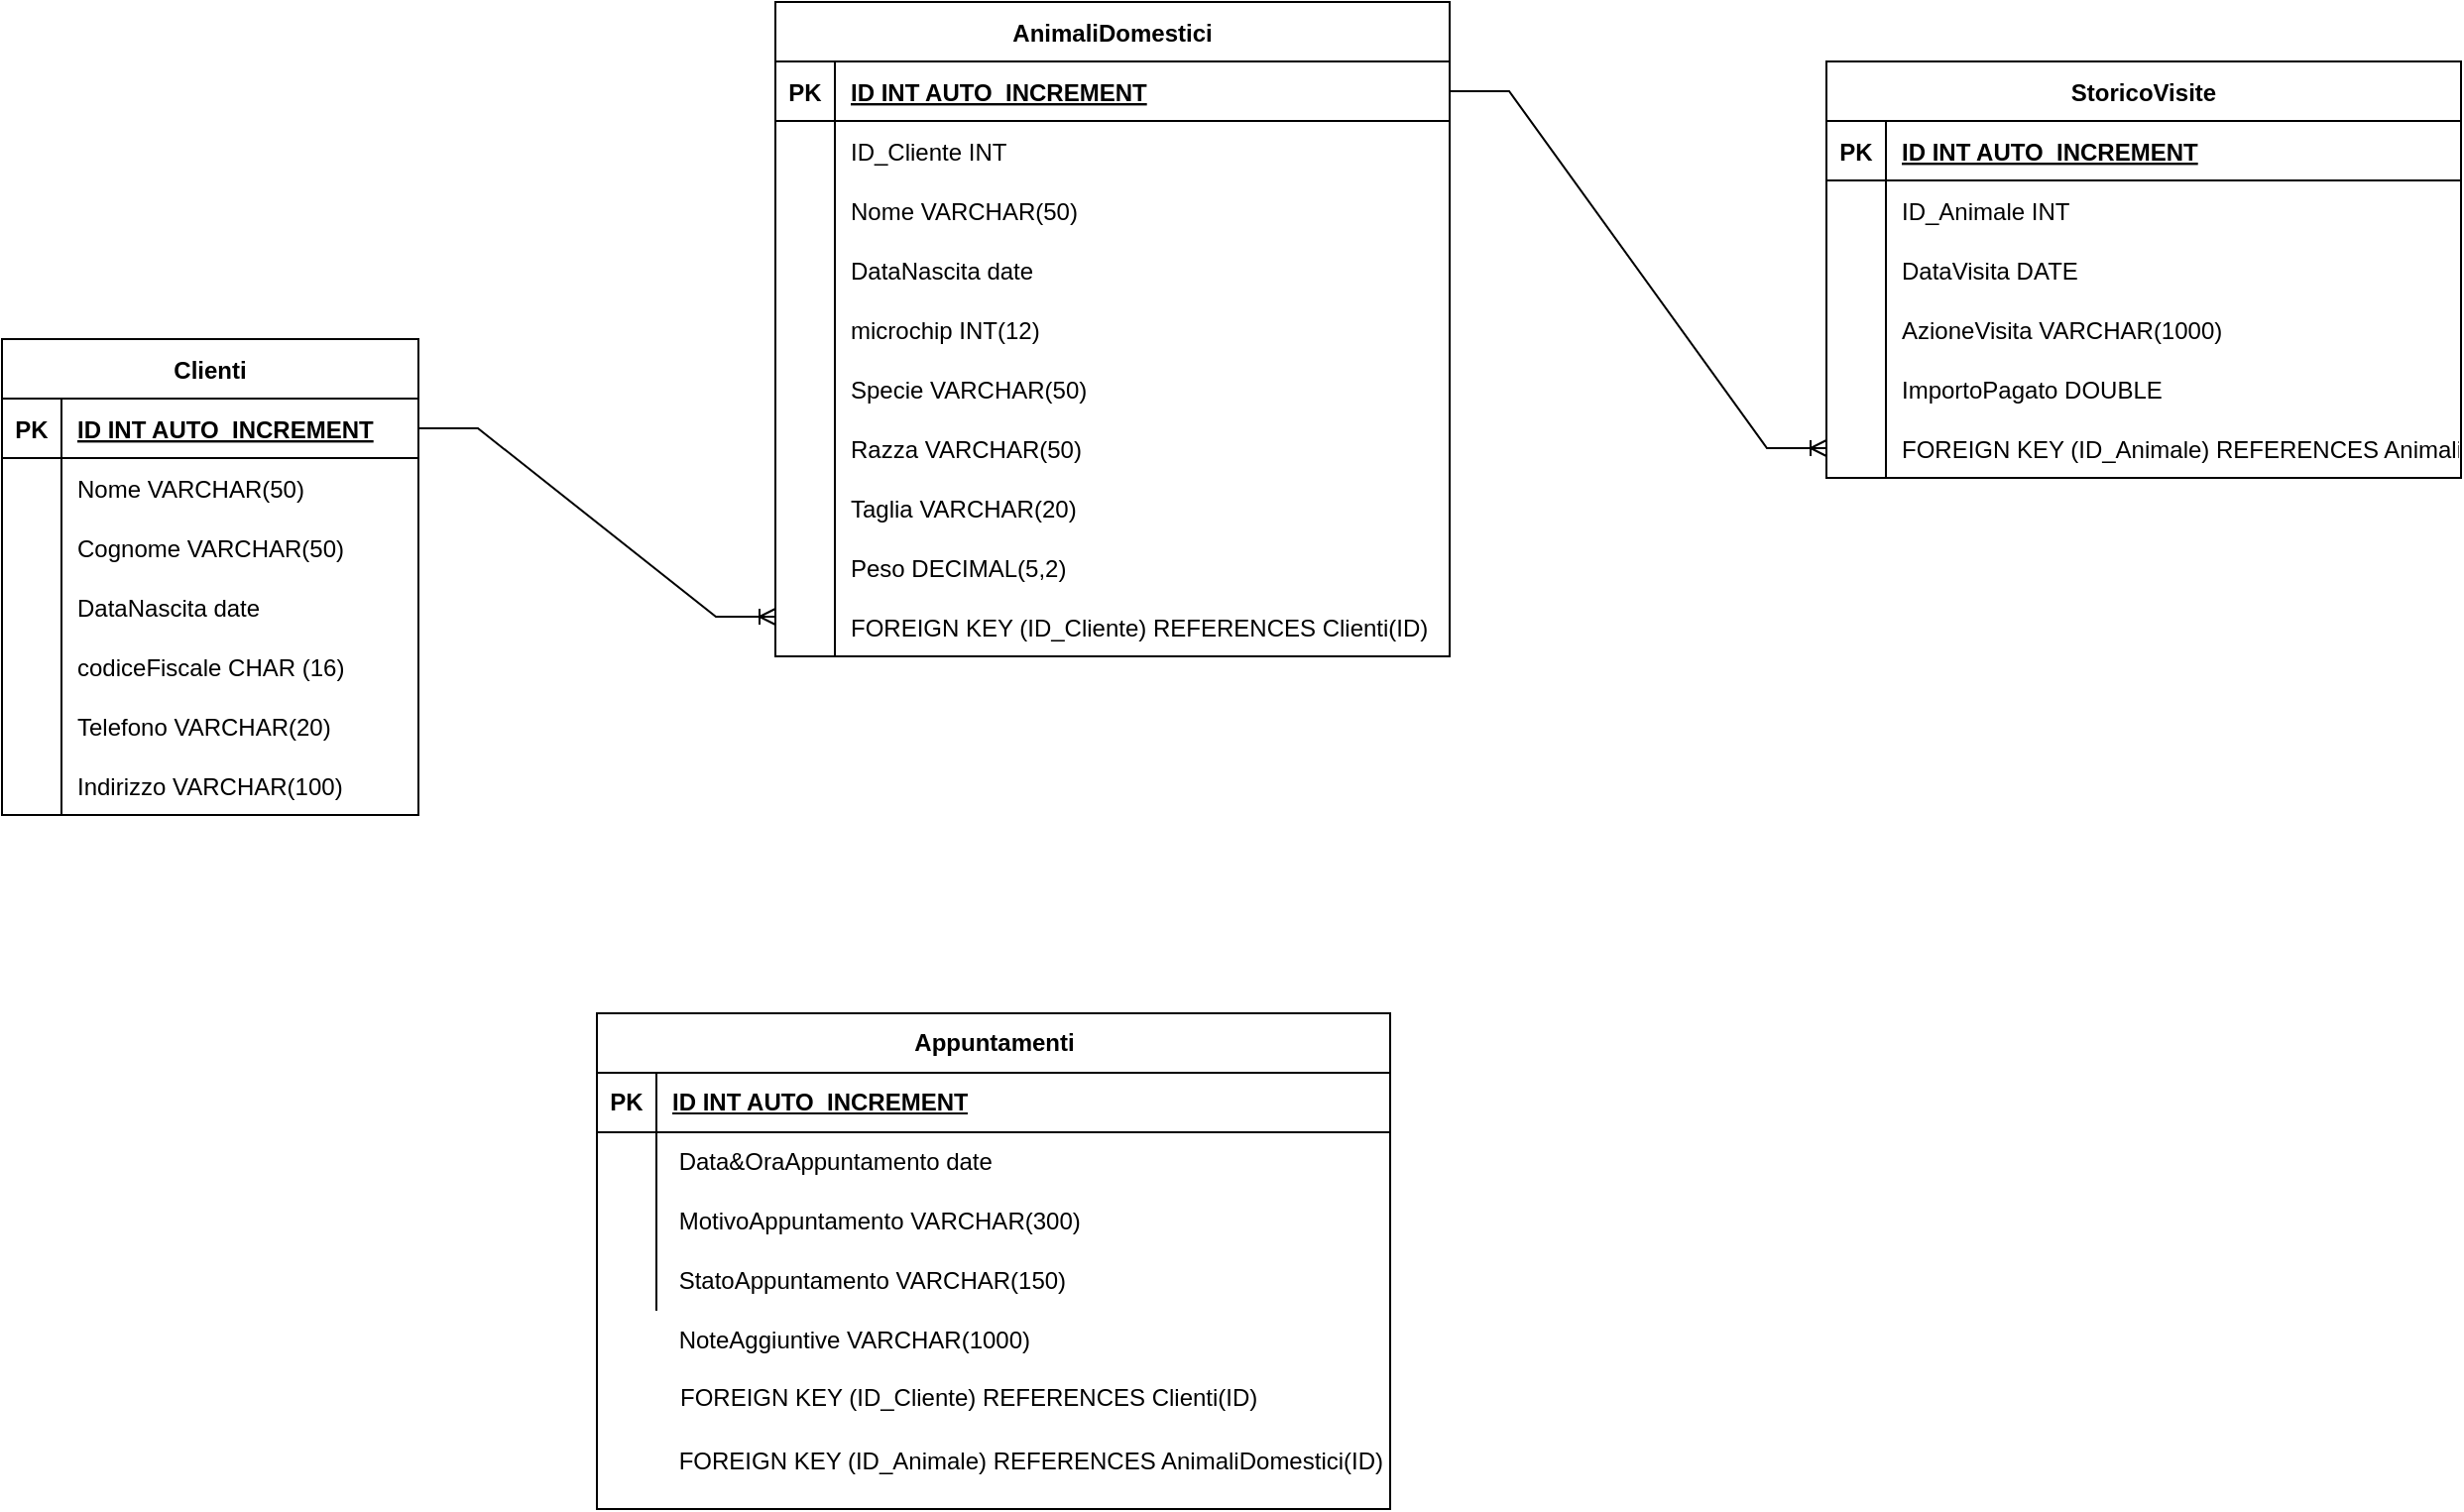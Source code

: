 <mxfile version="23.1.5" type="device">
  <diagram name="Pagina-1" id="qv735SWkvbhtc1pFlCZE">
    <mxGraphModel dx="2420" dy="852" grid="1" gridSize="10" guides="1" tooltips="1" connect="1" arrows="1" fold="1" page="1" pageScale="1" pageWidth="827" pageHeight="1169" math="0" shadow="0">
      <root>
        <mxCell id="0" />
        <mxCell id="1" parent="0" />
        <mxCell id="q3zxYGnxcJWS_TcHT-NT-2" value="Clienti" style="shape=table;startSize=30;container=1;collapsible=1;childLayout=tableLayout;fixedRows=1;rowLines=0;fontStyle=1;align=center;resizeLast=1;" vertex="1" parent="1">
          <mxGeometry x="-300" y="260" width="210" height="240" as="geometry" />
        </mxCell>
        <mxCell id="q3zxYGnxcJWS_TcHT-NT-3" value="" style="shape=tableRow;horizontal=0;startSize=0;swimlaneHead=0;swimlaneBody=0;fillColor=none;collapsible=0;dropTarget=0;points=[[0,0.5],[1,0.5]];portConstraint=eastwest;strokeColor=inherit;top=0;left=0;right=0;bottom=1;" vertex="1" parent="q3zxYGnxcJWS_TcHT-NT-2">
          <mxGeometry y="30" width="210" height="30" as="geometry" />
        </mxCell>
        <mxCell id="q3zxYGnxcJWS_TcHT-NT-4" value="PK" style="shape=partialRectangle;overflow=hidden;connectable=0;fillColor=none;strokeColor=inherit;top=0;left=0;bottom=0;right=0;fontStyle=1;" vertex="1" parent="q3zxYGnxcJWS_TcHT-NT-3">
          <mxGeometry width="30" height="30" as="geometry">
            <mxRectangle width="30" height="30" as="alternateBounds" />
          </mxGeometry>
        </mxCell>
        <mxCell id="q3zxYGnxcJWS_TcHT-NT-5" value="ID INT AUTO_INCREMENT " style="shape=partialRectangle;overflow=hidden;connectable=0;fillColor=none;align=left;strokeColor=inherit;top=0;left=0;bottom=0;right=0;spacingLeft=6;fontStyle=5;" vertex="1" parent="q3zxYGnxcJWS_TcHT-NT-3">
          <mxGeometry x="30" width="180" height="30" as="geometry">
            <mxRectangle width="180" height="30" as="alternateBounds" />
          </mxGeometry>
        </mxCell>
        <mxCell id="q3zxYGnxcJWS_TcHT-NT-6" value="" style="shape=tableRow;horizontal=0;startSize=0;swimlaneHead=0;swimlaneBody=0;fillColor=none;collapsible=0;dropTarget=0;points=[[0,0.5],[1,0.5]];portConstraint=eastwest;strokeColor=inherit;top=0;left=0;right=0;bottom=0;" vertex="1" parent="q3zxYGnxcJWS_TcHT-NT-2">
          <mxGeometry y="60" width="210" height="30" as="geometry" />
        </mxCell>
        <mxCell id="q3zxYGnxcJWS_TcHT-NT-7" value="" style="shape=partialRectangle;overflow=hidden;connectable=0;fillColor=none;strokeColor=inherit;top=0;left=0;bottom=0;right=0;" vertex="1" parent="q3zxYGnxcJWS_TcHT-NT-6">
          <mxGeometry width="30" height="30" as="geometry">
            <mxRectangle width="30" height="30" as="alternateBounds" />
          </mxGeometry>
        </mxCell>
        <mxCell id="q3zxYGnxcJWS_TcHT-NT-8" value="Nome VARCHAR(50)" style="shape=partialRectangle;overflow=hidden;connectable=0;fillColor=none;align=left;strokeColor=inherit;top=0;left=0;bottom=0;right=0;spacingLeft=6;" vertex="1" parent="q3zxYGnxcJWS_TcHT-NT-6">
          <mxGeometry x="30" width="180" height="30" as="geometry">
            <mxRectangle width="180" height="30" as="alternateBounds" />
          </mxGeometry>
        </mxCell>
        <mxCell id="q3zxYGnxcJWS_TcHT-NT-9" value="" style="shape=tableRow;horizontal=0;startSize=0;swimlaneHead=0;swimlaneBody=0;fillColor=none;collapsible=0;dropTarget=0;points=[[0,0.5],[1,0.5]];portConstraint=eastwest;strokeColor=inherit;top=0;left=0;right=0;bottom=0;" vertex="1" parent="q3zxYGnxcJWS_TcHT-NT-2">
          <mxGeometry y="90" width="210" height="30" as="geometry" />
        </mxCell>
        <mxCell id="q3zxYGnxcJWS_TcHT-NT-10" value="" style="shape=partialRectangle;overflow=hidden;connectable=0;fillColor=none;strokeColor=inherit;top=0;left=0;bottom=0;right=0;" vertex="1" parent="q3zxYGnxcJWS_TcHT-NT-9">
          <mxGeometry width="30" height="30" as="geometry">
            <mxRectangle width="30" height="30" as="alternateBounds" />
          </mxGeometry>
        </mxCell>
        <mxCell id="q3zxYGnxcJWS_TcHT-NT-11" value="Cognome VARCHAR(50)" style="shape=partialRectangle;overflow=hidden;connectable=0;fillColor=none;align=left;strokeColor=inherit;top=0;left=0;bottom=0;right=0;spacingLeft=6;" vertex="1" parent="q3zxYGnxcJWS_TcHT-NT-9">
          <mxGeometry x="30" width="180" height="30" as="geometry">
            <mxRectangle width="180" height="30" as="alternateBounds" />
          </mxGeometry>
        </mxCell>
        <mxCell id="q3zxYGnxcJWS_TcHT-NT-12" value="" style="shape=tableRow;horizontal=0;startSize=0;swimlaneHead=0;swimlaneBody=0;fillColor=none;collapsible=0;dropTarget=0;points=[[0,0.5],[1,0.5]];portConstraint=eastwest;strokeColor=inherit;top=0;left=0;right=0;bottom=0;" vertex="1" parent="q3zxYGnxcJWS_TcHT-NT-2">
          <mxGeometry y="120" width="210" height="30" as="geometry" />
        </mxCell>
        <mxCell id="q3zxYGnxcJWS_TcHT-NT-13" value="" style="shape=partialRectangle;overflow=hidden;connectable=0;fillColor=none;strokeColor=inherit;top=0;left=0;bottom=0;right=0;" vertex="1" parent="q3zxYGnxcJWS_TcHT-NT-12">
          <mxGeometry width="30" height="30" as="geometry">
            <mxRectangle width="30" height="30" as="alternateBounds" />
          </mxGeometry>
        </mxCell>
        <mxCell id="q3zxYGnxcJWS_TcHT-NT-14" value="DataNascita date" style="shape=partialRectangle;overflow=hidden;connectable=0;fillColor=none;align=left;strokeColor=inherit;top=0;left=0;bottom=0;right=0;spacingLeft=6;" vertex="1" parent="q3zxYGnxcJWS_TcHT-NT-12">
          <mxGeometry x="30" width="180" height="30" as="geometry">
            <mxRectangle width="180" height="30" as="alternateBounds" />
          </mxGeometry>
        </mxCell>
        <mxCell id="q3zxYGnxcJWS_TcHT-NT-15" value="" style="shape=tableRow;horizontal=0;startSize=0;swimlaneHead=0;swimlaneBody=0;fillColor=none;collapsible=0;dropTarget=0;points=[[0,0.5],[1,0.5]];portConstraint=eastwest;strokeColor=inherit;top=0;left=0;right=0;bottom=0;" vertex="1" parent="q3zxYGnxcJWS_TcHT-NT-2">
          <mxGeometry y="150" width="210" height="30" as="geometry" />
        </mxCell>
        <mxCell id="q3zxYGnxcJWS_TcHT-NT-16" value="" style="shape=partialRectangle;overflow=hidden;connectable=0;fillColor=none;strokeColor=inherit;top=0;left=0;bottom=0;right=0;" vertex="1" parent="q3zxYGnxcJWS_TcHT-NT-15">
          <mxGeometry width="30" height="30" as="geometry">
            <mxRectangle width="30" height="30" as="alternateBounds" />
          </mxGeometry>
        </mxCell>
        <mxCell id="q3zxYGnxcJWS_TcHT-NT-17" value="codiceFiscale CHAR (16)" style="shape=partialRectangle;overflow=hidden;connectable=0;fillColor=none;align=left;strokeColor=inherit;top=0;left=0;bottom=0;right=0;spacingLeft=6;" vertex="1" parent="q3zxYGnxcJWS_TcHT-NT-15">
          <mxGeometry x="30" width="180" height="30" as="geometry">
            <mxRectangle width="180" height="30" as="alternateBounds" />
          </mxGeometry>
        </mxCell>
        <mxCell id="q3zxYGnxcJWS_TcHT-NT-18" value="" style="shape=tableRow;horizontal=0;startSize=0;swimlaneHead=0;swimlaneBody=0;fillColor=none;collapsible=0;dropTarget=0;points=[[0,0.5],[1,0.5]];portConstraint=eastwest;strokeColor=inherit;top=0;left=0;right=0;bottom=0;" vertex="1" parent="q3zxYGnxcJWS_TcHT-NT-2">
          <mxGeometry y="180" width="210" height="30" as="geometry" />
        </mxCell>
        <mxCell id="q3zxYGnxcJWS_TcHT-NT-19" value="" style="shape=partialRectangle;overflow=hidden;connectable=0;fillColor=none;strokeColor=inherit;top=0;left=0;bottom=0;right=0;" vertex="1" parent="q3zxYGnxcJWS_TcHT-NT-18">
          <mxGeometry width="30" height="30" as="geometry">
            <mxRectangle width="30" height="30" as="alternateBounds" />
          </mxGeometry>
        </mxCell>
        <mxCell id="q3zxYGnxcJWS_TcHT-NT-20" value="Telefono VARCHAR(20)" style="shape=partialRectangle;overflow=hidden;connectable=0;fillColor=none;align=left;strokeColor=inherit;top=0;left=0;bottom=0;right=0;spacingLeft=6;" vertex="1" parent="q3zxYGnxcJWS_TcHT-NT-18">
          <mxGeometry x="30" width="180" height="30" as="geometry">
            <mxRectangle width="180" height="30" as="alternateBounds" />
          </mxGeometry>
        </mxCell>
        <mxCell id="q3zxYGnxcJWS_TcHT-NT-21" value="" style="shape=tableRow;horizontal=0;startSize=0;swimlaneHead=0;swimlaneBody=0;fillColor=none;collapsible=0;dropTarget=0;points=[[0,0.5],[1,0.5]];portConstraint=eastwest;strokeColor=inherit;top=0;left=0;right=0;bottom=0;" vertex="1" parent="q3zxYGnxcJWS_TcHT-NT-2">
          <mxGeometry y="210" width="210" height="30" as="geometry" />
        </mxCell>
        <mxCell id="q3zxYGnxcJWS_TcHT-NT-22" value="" style="shape=partialRectangle;overflow=hidden;connectable=0;fillColor=none;strokeColor=inherit;top=0;left=0;bottom=0;right=0;" vertex="1" parent="q3zxYGnxcJWS_TcHT-NT-21">
          <mxGeometry width="30" height="30" as="geometry">
            <mxRectangle width="30" height="30" as="alternateBounds" />
          </mxGeometry>
        </mxCell>
        <mxCell id="q3zxYGnxcJWS_TcHT-NT-23" value="Indirizzo VARCHAR(100)" style="shape=partialRectangle;overflow=hidden;connectable=0;fillColor=none;align=left;strokeColor=inherit;top=0;left=0;bottom=0;right=0;spacingLeft=6;" vertex="1" parent="q3zxYGnxcJWS_TcHT-NT-21">
          <mxGeometry x="30" width="180" height="30" as="geometry">
            <mxRectangle width="180" height="30" as="alternateBounds" />
          </mxGeometry>
        </mxCell>
        <mxCell id="q3zxYGnxcJWS_TcHT-NT-24" value="AnimaliDomestici" style="shape=table;startSize=30;container=1;collapsible=1;childLayout=tableLayout;fixedRows=1;rowLines=0;fontStyle=1;align=center;resizeLast=1;" vertex="1" parent="1">
          <mxGeometry x="90" y="90" width="340" height="330" as="geometry" />
        </mxCell>
        <mxCell id="q3zxYGnxcJWS_TcHT-NT-25" value="" style="shape=tableRow;horizontal=0;startSize=0;swimlaneHead=0;swimlaneBody=0;fillColor=none;collapsible=0;dropTarget=0;points=[[0,0.5],[1,0.5]];portConstraint=eastwest;strokeColor=inherit;top=0;left=0;right=0;bottom=1;" vertex="1" parent="q3zxYGnxcJWS_TcHT-NT-24">
          <mxGeometry y="30" width="340" height="30" as="geometry" />
        </mxCell>
        <mxCell id="q3zxYGnxcJWS_TcHT-NT-26" value="PK" style="shape=partialRectangle;overflow=hidden;connectable=0;fillColor=none;strokeColor=inherit;top=0;left=0;bottom=0;right=0;fontStyle=1;" vertex="1" parent="q3zxYGnxcJWS_TcHT-NT-25">
          <mxGeometry width="30" height="30" as="geometry">
            <mxRectangle width="30" height="30" as="alternateBounds" />
          </mxGeometry>
        </mxCell>
        <mxCell id="q3zxYGnxcJWS_TcHT-NT-27" value="ID INT AUTO_INCREMENT " style="shape=partialRectangle;overflow=hidden;connectable=0;fillColor=none;align=left;strokeColor=inherit;top=0;left=0;bottom=0;right=0;spacingLeft=6;fontStyle=5;" vertex="1" parent="q3zxYGnxcJWS_TcHT-NT-25">
          <mxGeometry x="30" width="310" height="30" as="geometry">
            <mxRectangle width="310" height="30" as="alternateBounds" />
          </mxGeometry>
        </mxCell>
        <mxCell id="q3zxYGnxcJWS_TcHT-NT-28" value="" style="shape=tableRow;horizontal=0;startSize=0;swimlaneHead=0;swimlaneBody=0;fillColor=none;collapsible=0;dropTarget=0;points=[[0,0.5],[1,0.5]];portConstraint=eastwest;strokeColor=inherit;top=0;left=0;right=0;bottom=0;" vertex="1" parent="q3zxYGnxcJWS_TcHT-NT-24">
          <mxGeometry y="60" width="340" height="30" as="geometry" />
        </mxCell>
        <mxCell id="q3zxYGnxcJWS_TcHT-NT-29" value="" style="shape=partialRectangle;overflow=hidden;connectable=0;fillColor=none;strokeColor=inherit;top=0;left=0;bottom=0;right=0;" vertex="1" parent="q3zxYGnxcJWS_TcHT-NT-28">
          <mxGeometry width="30" height="30" as="geometry">
            <mxRectangle width="30" height="30" as="alternateBounds" />
          </mxGeometry>
        </mxCell>
        <mxCell id="q3zxYGnxcJWS_TcHT-NT-30" value="ID_Cliente INT" style="shape=partialRectangle;overflow=hidden;connectable=0;fillColor=none;align=left;strokeColor=inherit;top=0;left=0;bottom=0;right=0;spacingLeft=6;" vertex="1" parent="q3zxYGnxcJWS_TcHT-NT-28">
          <mxGeometry x="30" width="310" height="30" as="geometry">
            <mxRectangle width="310" height="30" as="alternateBounds" />
          </mxGeometry>
        </mxCell>
        <mxCell id="q3zxYGnxcJWS_TcHT-NT-31" value="" style="shape=tableRow;horizontal=0;startSize=0;swimlaneHead=0;swimlaneBody=0;fillColor=none;collapsible=0;dropTarget=0;points=[[0,0.5],[1,0.5]];portConstraint=eastwest;strokeColor=inherit;top=0;left=0;right=0;bottom=0;" vertex="1" parent="q3zxYGnxcJWS_TcHT-NT-24">
          <mxGeometry y="90" width="340" height="30" as="geometry" />
        </mxCell>
        <mxCell id="q3zxYGnxcJWS_TcHT-NT-32" value="" style="shape=partialRectangle;overflow=hidden;connectable=0;fillColor=none;strokeColor=inherit;top=0;left=0;bottom=0;right=0;" vertex="1" parent="q3zxYGnxcJWS_TcHT-NT-31">
          <mxGeometry width="30" height="30" as="geometry">
            <mxRectangle width="30" height="30" as="alternateBounds" />
          </mxGeometry>
        </mxCell>
        <mxCell id="q3zxYGnxcJWS_TcHT-NT-33" value="Nome VARCHAR(50)" style="shape=partialRectangle;overflow=hidden;connectable=0;fillColor=none;align=left;strokeColor=inherit;top=0;left=0;bottom=0;right=0;spacingLeft=6;" vertex="1" parent="q3zxYGnxcJWS_TcHT-NT-31">
          <mxGeometry x="30" width="310" height="30" as="geometry">
            <mxRectangle width="310" height="30" as="alternateBounds" />
          </mxGeometry>
        </mxCell>
        <mxCell id="q3zxYGnxcJWS_TcHT-NT-34" value="" style="shape=tableRow;horizontal=0;startSize=0;swimlaneHead=0;swimlaneBody=0;fillColor=none;collapsible=0;dropTarget=0;points=[[0,0.5],[1,0.5]];portConstraint=eastwest;strokeColor=inherit;top=0;left=0;right=0;bottom=0;" vertex="1" parent="q3zxYGnxcJWS_TcHT-NT-24">
          <mxGeometry y="120" width="340" height="30" as="geometry" />
        </mxCell>
        <mxCell id="q3zxYGnxcJWS_TcHT-NT-35" value="" style="shape=partialRectangle;overflow=hidden;connectable=0;fillColor=none;strokeColor=inherit;top=0;left=0;bottom=0;right=0;" vertex="1" parent="q3zxYGnxcJWS_TcHT-NT-34">
          <mxGeometry width="30" height="30" as="geometry">
            <mxRectangle width="30" height="30" as="alternateBounds" />
          </mxGeometry>
        </mxCell>
        <mxCell id="q3zxYGnxcJWS_TcHT-NT-36" value="DataNascita date" style="shape=partialRectangle;overflow=hidden;connectable=0;fillColor=none;align=left;strokeColor=inherit;top=0;left=0;bottom=0;right=0;spacingLeft=6;" vertex="1" parent="q3zxYGnxcJWS_TcHT-NT-34">
          <mxGeometry x="30" width="310" height="30" as="geometry">
            <mxRectangle width="310" height="30" as="alternateBounds" />
          </mxGeometry>
        </mxCell>
        <mxCell id="q3zxYGnxcJWS_TcHT-NT-37" value="" style="shape=tableRow;horizontal=0;startSize=0;swimlaneHead=0;swimlaneBody=0;fillColor=none;collapsible=0;dropTarget=0;points=[[0,0.5],[1,0.5]];portConstraint=eastwest;strokeColor=inherit;top=0;left=0;right=0;bottom=0;" vertex="1" parent="q3zxYGnxcJWS_TcHT-NT-24">
          <mxGeometry y="150" width="340" height="30" as="geometry" />
        </mxCell>
        <mxCell id="q3zxYGnxcJWS_TcHT-NT-38" value="" style="shape=partialRectangle;overflow=hidden;connectable=0;fillColor=none;strokeColor=inherit;top=0;left=0;bottom=0;right=0;" vertex="1" parent="q3zxYGnxcJWS_TcHT-NT-37">
          <mxGeometry width="30" height="30" as="geometry">
            <mxRectangle width="30" height="30" as="alternateBounds" />
          </mxGeometry>
        </mxCell>
        <mxCell id="q3zxYGnxcJWS_TcHT-NT-39" value="microchip INT(12)" style="shape=partialRectangle;overflow=hidden;connectable=0;fillColor=none;align=left;strokeColor=inherit;top=0;left=0;bottom=0;right=0;spacingLeft=6;" vertex="1" parent="q3zxYGnxcJWS_TcHT-NT-37">
          <mxGeometry x="30" width="310" height="30" as="geometry">
            <mxRectangle width="310" height="30" as="alternateBounds" />
          </mxGeometry>
        </mxCell>
        <mxCell id="q3zxYGnxcJWS_TcHT-NT-40" value="" style="shape=tableRow;horizontal=0;startSize=0;swimlaneHead=0;swimlaneBody=0;fillColor=none;collapsible=0;dropTarget=0;points=[[0,0.5],[1,0.5]];portConstraint=eastwest;strokeColor=inherit;top=0;left=0;right=0;bottom=0;" vertex="1" parent="q3zxYGnxcJWS_TcHT-NT-24">
          <mxGeometry y="180" width="340" height="30" as="geometry" />
        </mxCell>
        <mxCell id="q3zxYGnxcJWS_TcHT-NT-41" value="" style="shape=partialRectangle;overflow=hidden;connectable=0;fillColor=none;strokeColor=inherit;top=0;left=0;bottom=0;right=0;" vertex="1" parent="q3zxYGnxcJWS_TcHT-NT-40">
          <mxGeometry width="30" height="30" as="geometry">
            <mxRectangle width="30" height="30" as="alternateBounds" />
          </mxGeometry>
        </mxCell>
        <mxCell id="q3zxYGnxcJWS_TcHT-NT-42" value="Specie VARCHAR(50)" style="shape=partialRectangle;overflow=hidden;connectable=0;fillColor=none;align=left;strokeColor=inherit;top=0;left=0;bottom=0;right=0;spacingLeft=6;" vertex="1" parent="q3zxYGnxcJWS_TcHT-NT-40">
          <mxGeometry x="30" width="310" height="30" as="geometry">
            <mxRectangle width="310" height="30" as="alternateBounds" />
          </mxGeometry>
        </mxCell>
        <mxCell id="q3zxYGnxcJWS_TcHT-NT-43" value="" style="shape=tableRow;horizontal=0;startSize=0;swimlaneHead=0;swimlaneBody=0;fillColor=none;collapsible=0;dropTarget=0;points=[[0,0.5],[1,0.5]];portConstraint=eastwest;strokeColor=inherit;top=0;left=0;right=0;bottom=0;" vertex="1" parent="q3zxYGnxcJWS_TcHT-NT-24">
          <mxGeometry y="210" width="340" height="30" as="geometry" />
        </mxCell>
        <mxCell id="q3zxYGnxcJWS_TcHT-NT-44" value="" style="shape=partialRectangle;overflow=hidden;connectable=0;fillColor=none;strokeColor=inherit;top=0;left=0;bottom=0;right=0;" vertex="1" parent="q3zxYGnxcJWS_TcHT-NT-43">
          <mxGeometry width="30" height="30" as="geometry">
            <mxRectangle width="30" height="30" as="alternateBounds" />
          </mxGeometry>
        </mxCell>
        <mxCell id="q3zxYGnxcJWS_TcHT-NT-45" value="Razza VARCHAR(50)" style="shape=partialRectangle;overflow=hidden;connectable=0;fillColor=none;align=left;strokeColor=inherit;top=0;left=0;bottom=0;right=0;spacingLeft=6;" vertex="1" parent="q3zxYGnxcJWS_TcHT-NT-43">
          <mxGeometry x="30" width="310" height="30" as="geometry">
            <mxRectangle width="310" height="30" as="alternateBounds" />
          </mxGeometry>
        </mxCell>
        <mxCell id="q3zxYGnxcJWS_TcHT-NT-46" value="" style="shape=tableRow;horizontal=0;startSize=0;swimlaneHead=0;swimlaneBody=0;fillColor=none;collapsible=0;dropTarget=0;points=[[0,0.5],[1,0.5]];portConstraint=eastwest;strokeColor=inherit;top=0;left=0;right=0;bottom=0;" vertex="1" parent="q3zxYGnxcJWS_TcHT-NT-24">
          <mxGeometry y="240" width="340" height="30" as="geometry" />
        </mxCell>
        <mxCell id="q3zxYGnxcJWS_TcHT-NT-47" value="" style="shape=partialRectangle;overflow=hidden;connectable=0;fillColor=none;strokeColor=inherit;top=0;left=0;bottom=0;right=0;" vertex="1" parent="q3zxYGnxcJWS_TcHT-NT-46">
          <mxGeometry width="30" height="30" as="geometry">
            <mxRectangle width="30" height="30" as="alternateBounds" />
          </mxGeometry>
        </mxCell>
        <mxCell id="q3zxYGnxcJWS_TcHT-NT-48" value="Taglia VARCHAR(20)" style="shape=partialRectangle;overflow=hidden;connectable=0;fillColor=none;align=left;strokeColor=inherit;top=0;left=0;bottom=0;right=0;spacingLeft=6;" vertex="1" parent="q3zxYGnxcJWS_TcHT-NT-46">
          <mxGeometry x="30" width="310" height="30" as="geometry">
            <mxRectangle width="310" height="30" as="alternateBounds" />
          </mxGeometry>
        </mxCell>
        <mxCell id="q3zxYGnxcJWS_TcHT-NT-49" value="" style="shape=tableRow;horizontal=0;startSize=0;swimlaneHead=0;swimlaneBody=0;fillColor=none;collapsible=0;dropTarget=0;points=[[0,0.5],[1,0.5]];portConstraint=eastwest;strokeColor=inherit;top=0;left=0;right=0;bottom=0;" vertex="1" parent="q3zxYGnxcJWS_TcHT-NT-24">
          <mxGeometry y="270" width="340" height="30" as="geometry" />
        </mxCell>
        <mxCell id="q3zxYGnxcJWS_TcHT-NT-50" value="" style="shape=partialRectangle;overflow=hidden;connectable=0;fillColor=none;strokeColor=inherit;top=0;left=0;bottom=0;right=0;" vertex="1" parent="q3zxYGnxcJWS_TcHT-NT-49">
          <mxGeometry width="30" height="30" as="geometry">
            <mxRectangle width="30" height="30" as="alternateBounds" />
          </mxGeometry>
        </mxCell>
        <mxCell id="q3zxYGnxcJWS_TcHT-NT-51" value="Peso DECIMAL(5,2)" style="shape=partialRectangle;overflow=hidden;connectable=0;fillColor=none;align=left;strokeColor=inherit;top=0;left=0;bottom=0;right=0;spacingLeft=6;" vertex="1" parent="q3zxYGnxcJWS_TcHT-NT-49">
          <mxGeometry x="30" width="310" height="30" as="geometry">
            <mxRectangle width="310" height="30" as="alternateBounds" />
          </mxGeometry>
        </mxCell>
        <mxCell id="q3zxYGnxcJWS_TcHT-NT-52" value="" style="shape=tableRow;horizontal=0;startSize=0;swimlaneHead=0;swimlaneBody=0;fillColor=none;collapsible=0;dropTarget=0;points=[[0,0.5],[1,0.5]];portConstraint=eastwest;strokeColor=inherit;top=0;left=0;right=0;bottom=0;" vertex="1" parent="q3zxYGnxcJWS_TcHT-NT-24">
          <mxGeometry y="300" width="340" height="30" as="geometry" />
        </mxCell>
        <mxCell id="q3zxYGnxcJWS_TcHT-NT-53" value="" style="shape=partialRectangle;overflow=hidden;connectable=0;fillColor=none;strokeColor=inherit;top=0;left=0;bottom=0;right=0;" vertex="1" parent="q3zxYGnxcJWS_TcHT-NT-52">
          <mxGeometry width="30" height="30" as="geometry">
            <mxRectangle width="30" height="30" as="alternateBounds" />
          </mxGeometry>
        </mxCell>
        <mxCell id="q3zxYGnxcJWS_TcHT-NT-54" value="FOREIGN KEY (ID_Cliente) REFERENCES Clienti(ID)" style="shape=partialRectangle;overflow=hidden;connectable=0;fillColor=none;align=left;strokeColor=inherit;top=0;left=0;bottom=0;right=0;spacingLeft=6;" vertex="1" parent="q3zxYGnxcJWS_TcHT-NT-52">
          <mxGeometry x="30" width="310" height="30" as="geometry">
            <mxRectangle width="310" height="30" as="alternateBounds" />
          </mxGeometry>
        </mxCell>
        <mxCell id="q3zxYGnxcJWS_TcHT-NT-55" value="StoricoVisite" style="shape=table;startSize=30;container=1;collapsible=1;childLayout=tableLayout;fixedRows=1;rowLines=0;fontStyle=1;align=center;resizeLast=1;" vertex="1" parent="1">
          <mxGeometry x="620" y="120" width="320" height="210" as="geometry" />
        </mxCell>
        <mxCell id="q3zxYGnxcJWS_TcHT-NT-56" value="" style="shape=tableRow;horizontal=0;startSize=0;swimlaneHead=0;swimlaneBody=0;fillColor=none;collapsible=0;dropTarget=0;points=[[0,0.5],[1,0.5]];portConstraint=eastwest;strokeColor=inherit;top=0;left=0;right=0;bottom=1;" vertex="1" parent="q3zxYGnxcJWS_TcHT-NT-55">
          <mxGeometry y="30" width="320" height="30" as="geometry" />
        </mxCell>
        <mxCell id="q3zxYGnxcJWS_TcHT-NT-57" value="PK" style="shape=partialRectangle;overflow=hidden;connectable=0;fillColor=none;strokeColor=inherit;top=0;left=0;bottom=0;right=0;fontStyle=1;" vertex="1" parent="q3zxYGnxcJWS_TcHT-NT-56">
          <mxGeometry width="30" height="30" as="geometry">
            <mxRectangle width="30" height="30" as="alternateBounds" />
          </mxGeometry>
        </mxCell>
        <mxCell id="q3zxYGnxcJWS_TcHT-NT-58" value="ID INT AUTO_INCREMENT " style="shape=partialRectangle;overflow=hidden;connectable=0;fillColor=none;align=left;strokeColor=inherit;top=0;left=0;bottom=0;right=0;spacingLeft=6;fontStyle=5;" vertex="1" parent="q3zxYGnxcJWS_TcHT-NT-56">
          <mxGeometry x="30" width="290" height="30" as="geometry">
            <mxRectangle width="290" height="30" as="alternateBounds" />
          </mxGeometry>
        </mxCell>
        <mxCell id="q3zxYGnxcJWS_TcHT-NT-59" value="" style="shape=tableRow;horizontal=0;startSize=0;swimlaneHead=0;swimlaneBody=0;fillColor=none;collapsible=0;dropTarget=0;points=[[0,0.5],[1,0.5]];portConstraint=eastwest;strokeColor=inherit;top=0;left=0;right=0;bottom=0;" vertex="1" parent="q3zxYGnxcJWS_TcHT-NT-55">
          <mxGeometry y="60" width="320" height="30" as="geometry" />
        </mxCell>
        <mxCell id="q3zxYGnxcJWS_TcHT-NT-60" value="" style="shape=partialRectangle;overflow=hidden;connectable=0;fillColor=none;strokeColor=inherit;top=0;left=0;bottom=0;right=0;" vertex="1" parent="q3zxYGnxcJWS_TcHT-NT-59">
          <mxGeometry width="30" height="30" as="geometry">
            <mxRectangle width="30" height="30" as="alternateBounds" />
          </mxGeometry>
        </mxCell>
        <mxCell id="q3zxYGnxcJWS_TcHT-NT-61" value="ID_Animale INT" style="shape=partialRectangle;overflow=hidden;connectable=0;fillColor=none;align=left;strokeColor=inherit;top=0;left=0;bottom=0;right=0;spacingLeft=6;" vertex="1" parent="q3zxYGnxcJWS_TcHT-NT-59">
          <mxGeometry x="30" width="290" height="30" as="geometry">
            <mxRectangle width="290" height="30" as="alternateBounds" />
          </mxGeometry>
        </mxCell>
        <mxCell id="q3zxYGnxcJWS_TcHT-NT-62" value="" style="shape=tableRow;horizontal=0;startSize=0;swimlaneHead=0;swimlaneBody=0;fillColor=none;collapsible=0;dropTarget=0;points=[[0,0.5],[1,0.5]];portConstraint=eastwest;strokeColor=inherit;top=0;left=0;right=0;bottom=0;" vertex="1" parent="q3zxYGnxcJWS_TcHT-NT-55">
          <mxGeometry y="90" width="320" height="30" as="geometry" />
        </mxCell>
        <mxCell id="q3zxYGnxcJWS_TcHT-NT-63" value="" style="shape=partialRectangle;overflow=hidden;connectable=0;fillColor=none;strokeColor=inherit;top=0;left=0;bottom=0;right=0;" vertex="1" parent="q3zxYGnxcJWS_TcHT-NT-62">
          <mxGeometry width="30" height="30" as="geometry">
            <mxRectangle width="30" height="30" as="alternateBounds" />
          </mxGeometry>
        </mxCell>
        <mxCell id="q3zxYGnxcJWS_TcHT-NT-64" value="DataVisita DATE" style="shape=partialRectangle;overflow=hidden;connectable=0;fillColor=none;align=left;strokeColor=inherit;top=0;left=0;bottom=0;right=0;spacingLeft=6;" vertex="1" parent="q3zxYGnxcJWS_TcHT-NT-62">
          <mxGeometry x="30" width="290" height="30" as="geometry">
            <mxRectangle width="290" height="30" as="alternateBounds" />
          </mxGeometry>
        </mxCell>
        <mxCell id="q3zxYGnxcJWS_TcHT-NT-65" value="" style="shape=tableRow;horizontal=0;startSize=0;swimlaneHead=0;swimlaneBody=0;fillColor=none;collapsible=0;dropTarget=0;points=[[0,0.5],[1,0.5]];portConstraint=eastwest;strokeColor=inherit;top=0;left=0;right=0;bottom=0;" vertex="1" parent="q3zxYGnxcJWS_TcHT-NT-55">
          <mxGeometry y="120" width="320" height="30" as="geometry" />
        </mxCell>
        <mxCell id="q3zxYGnxcJWS_TcHT-NT-66" value="" style="shape=partialRectangle;overflow=hidden;connectable=0;fillColor=none;strokeColor=inherit;top=0;left=0;bottom=0;right=0;" vertex="1" parent="q3zxYGnxcJWS_TcHT-NT-65">
          <mxGeometry width="30" height="30" as="geometry">
            <mxRectangle width="30" height="30" as="alternateBounds" />
          </mxGeometry>
        </mxCell>
        <mxCell id="q3zxYGnxcJWS_TcHT-NT-67" value="AzioneVisita VARCHAR(1000)" style="shape=partialRectangle;overflow=hidden;connectable=0;fillColor=none;align=left;strokeColor=inherit;top=0;left=0;bottom=0;right=0;spacingLeft=6;" vertex="1" parent="q3zxYGnxcJWS_TcHT-NT-65">
          <mxGeometry x="30" width="290" height="30" as="geometry">
            <mxRectangle width="290" height="30" as="alternateBounds" />
          </mxGeometry>
        </mxCell>
        <mxCell id="q3zxYGnxcJWS_TcHT-NT-68" value="" style="shape=tableRow;horizontal=0;startSize=0;swimlaneHead=0;swimlaneBody=0;fillColor=none;collapsible=0;dropTarget=0;points=[[0,0.5],[1,0.5]];portConstraint=eastwest;strokeColor=inherit;top=0;left=0;right=0;bottom=0;" vertex="1" parent="q3zxYGnxcJWS_TcHT-NT-55">
          <mxGeometry y="150" width="320" height="30" as="geometry" />
        </mxCell>
        <mxCell id="q3zxYGnxcJWS_TcHT-NT-69" value="" style="shape=partialRectangle;overflow=hidden;connectable=0;fillColor=none;strokeColor=inherit;top=0;left=0;bottom=0;right=0;" vertex="1" parent="q3zxYGnxcJWS_TcHT-NT-68">
          <mxGeometry width="30" height="30" as="geometry">
            <mxRectangle width="30" height="30" as="alternateBounds" />
          </mxGeometry>
        </mxCell>
        <mxCell id="q3zxYGnxcJWS_TcHT-NT-70" value="ImportoPagato DOUBLE" style="shape=partialRectangle;overflow=hidden;connectable=0;fillColor=none;align=left;strokeColor=inherit;top=0;left=0;bottom=0;right=0;spacingLeft=6;" vertex="1" parent="q3zxYGnxcJWS_TcHT-NT-68">
          <mxGeometry x="30" width="290" height="30" as="geometry">
            <mxRectangle width="290" height="30" as="alternateBounds" />
          </mxGeometry>
        </mxCell>
        <mxCell id="q3zxYGnxcJWS_TcHT-NT-71" value="" style="shape=tableRow;horizontal=0;startSize=0;swimlaneHead=0;swimlaneBody=0;fillColor=none;collapsible=0;dropTarget=0;points=[[0,0.5],[1,0.5]];portConstraint=eastwest;strokeColor=inherit;top=0;left=0;right=0;bottom=0;" vertex="1" parent="q3zxYGnxcJWS_TcHT-NT-55">
          <mxGeometry y="180" width="320" height="30" as="geometry" />
        </mxCell>
        <mxCell id="q3zxYGnxcJWS_TcHT-NT-72" value="" style="shape=partialRectangle;overflow=hidden;connectable=0;fillColor=none;strokeColor=inherit;top=0;left=0;bottom=0;right=0;" vertex="1" parent="q3zxYGnxcJWS_TcHT-NT-71">
          <mxGeometry width="30" height="30" as="geometry">
            <mxRectangle width="30" height="30" as="alternateBounds" />
          </mxGeometry>
        </mxCell>
        <mxCell id="q3zxYGnxcJWS_TcHT-NT-73" value="FOREIGN KEY (ID_Animale) REFERENCES AnimaliDomestici(ID)" style="shape=partialRectangle;overflow=hidden;connectable=0;fillColor=none;align=left;strokeColor=inherit;top=0;left=0;bottom=0;right=0;spacingLeft=6;" vertex="1" parent="q3zxYGnxcJWS_TcHT-NT-71">
          <mxGeometry x="30" width="290" height="30" as="geometry">
            <mxRectangle width="290" height="30" as="alternateBounds" />
          </mxGeometry>
        </mxCell>
        <mxCell id="q3zxYGnxcJWS_TcHT-NT-87" value="" style="edgeStyle=entityRelationEdgeStyle;fontSize=12;html=1;endArrow=ERoneToMany;rounded=0;exitX=1;exitY=0.5;exitDx=0;exitDy=0;entryX=0;entryY=0.5;entryDx=0;entryDy=0;" edge="1" parent="1" source="q3zxYGnxcJWS_TcHT-NT-3">
          <mxGeometry width="100" height="100" relative="1" as="geometry">
            <mxPoint x="-90" y="550" as="sourcePoint" />
            <mxPoint x="90" y="400" as="targetPoint" />
            <Array as="points">
              <mxPoint x="-60" y="525" />
              <mxPoint x="-80" y="535" />
              <mxPoint x="50" y="395" />
              <mxPoint x="50" y="415" />
              <mxPoint x="60" y="535" />
              <mxPoint x="-330" y="325" />
              <mxPoint x="-200" y="465" />
            </Array>
          </mxGeometry>
        </mxCell>
        <mxCell id="q3zxYGnxcJWS_TcHT-NT-88" value="" style="edgeStyle=entityRelationEdgeStyle;fontSize=12;html=1;endArrow=ERoneToMany;rounded=0;exitX=1;exitY=0.5;exitDx=0;exitDy=0;entryX=0;entryY=0.5;entryDx=0;entryDy=0;" edge="1" parent="1" source="q3zxYGnxcJWS_TcHT-NT-25" target="q3zxYGnxcJWS_TcHT-NT-71">
          <mxGeometry width="100" height="100" relative="1" as="geometry">
            <mxPoint x="480" y="330" as="sourcePoint" />
            <mxPoint x="596" y="230" as="targetPoint" />
          </mxGeometry>
        </mxCell>
        <mxCell id="q3zxYGnxcJWS_TcHT-NT-91" value="Appuntamenti" style="shape=table;startSize=30;container=1;collapsible=1;childLayout=tableLayout;fixedRows=1;rowLines=0;fontStyle=1;align=center;resizeLast=1;html=1;" vertex="1" parent="1">
          <mxGeometry y="600" width="400" height="250" as="geometry" />
        </mxCell>
        <mxCell id="q3zxYGnxcJWS_TcHT-NT-92" value="" style="shape=tableRow;horizontal=0;startSize=0;swimlaneHead=0;swimlaneBody=0;fillColor=none;collapsible=0;dropTarget=0;points=[[0,0.5],[1,0.5]];portConstraint=eastwest;top=0;left=0;right=0;bottom=1;" vertex="1" parent="q3zxYGnxcJWS_TcHT-NT-91">
          <mxGeometry y="30" width="400" height="30" as="geometry" />
        </mxCell>
        <mxCell id="q3zxYGnxcJWS_TcHT-NT-93" value="PK" style="shape=partialRectangle;connectable=0;fillColor=none;top=0;left=0;bottom=0;right=0;fontStyle=1;overflow=hidden;whiteSpace=wrap;html=1;" vertex="1" parent="q3zxYGnxcJWS_TcHT-NT-92">
          <mxGeometry width="30" height="30" as="geometry">
            <mxRectangle width="30" height="30" as="alternateBounds" />
          </mxGeometry>
        </mxCell>
        <mxCell id="q3zxYGnxcJWS_TcHT-NT-94" value="ID INT AUTO_INCREMENT" style="shape=partialRectangle;connectable=0;fillColor=none;top=0;left=0;bottom=0;right=0;align=left;spacingLeft=6;fontStyle=5;overflow=hidden;whiteSpace=wrap;html=1;" vertex="1" parent="q3zxYGnxcJWS_TcHT-NT-92">
          <mxGeometry x="30" width="370" height="30" as="geometry">
            <mxRectangle width="370" height="30" as="alternateBounds" />
          </mxGeometry>
        </mxCell>
        <mxCell id="q3zxYGnxcJWS_TcHT-NT-95" value="" style="shape=tableRow;horizontal=0;startSize=0;swimlaneHead=0;swimlaneBody=0;fillColor=none;collapsible=0;dropTarget=0;points=[[0,0.5],[1,0.5]];portConstraint=eastwest;top=0;left=0;right=0;bottom=0;" vertex="1" parent="q3zxYGnxcJWS_TcHT-NT-91">
          <mxGeometry y="60" width="400" height="30" as="geometry" />
        </mxCell>
        <mxCell id="q3zxYGnxcJWS_TcHT-NT-96" value="" style="shape=partialRectangle;connectable=0;fillColor=none;top=0;left=0;bottom=0;right=0;editable=1;overflow=hidden;whiteSpace=wrap;html=1;" vertex="1" parent="q3zxYGnxcJWS_TcHT-NT-95">
          <mxGeometry width="30" height="30" as="geometry">
            <mxRectangle width="30" height="30" as="alternateBounds" />
          </mxGeometry>
        </mxCell>
        <mxCell id="q3zxYGnxcJWS_TcHT-NT-97" value="&amp;nbsp;Data&amp;amp;OraAppuntamento date" style="shape=partialRectangle;connectable=0;fillColor=none;top=0;left=0;bottom=0;right=0;align=left;spacingLeft=6;overflow=hidden;whiteSpace=wrap;html=1;" vertex="1" parent="q3zxYGnxcJWS_TcHT-NT-95">
          <mxGeometry x="30" width="370" height="30" as="geometry">
            <mxRectangle width="370" height="30" as="alternateBounds" />
          </mxGeometry>
        </mxCell>
        <mxCell id="q3zxYGnxcJWS_TcHT-NT-98" value="" style="shape=tableRow;horizontal=0;startSize=0;swimlaneHead=0;swimlaneBody=0;fillColor=none;collapsible=0;dropTarget=0;points=[[0,0.5],[1,0.5]];portConstraint=eastwest;top=0;left=0;right=0;bottom=0;" vertex="1" parent="q3zxYGnxcJWS_TcHT-NT-91">
          <mxGeometry y="90" width="400" height="30" as="geometry" />
        </mxCell>
        <mxCell id="q3zxYGnxcJWS_TcHT-NT-99" value="" style="shape=partialRectangle;connectable=0;fillColor=none;top=0;left=0;bottom=0;right=0;editable=1;overflow=hidden;whiteSpace=wrap;html=1;" vertex="1" parent="q3zxYGnxcJWS_TcHT-NT-98">
          <mxGeometry width="30" height="30" as="geometry">
            <mxRectangle width="30" height="30" as="alternateBounds" />
          </mxGeometry>
        </mxCell>
        <mxCell id="q3zxYGnxcJWS_TcHT-NT-100" value="&amp;nbsp;MotivoAppuntamento VARCHAR(300)" style="shape=partialRectangle;connectable=0;fillColor=none;top=0;left=0;bottom=0;right=0;align=left;spacingLeft=6;overflow=hidden;whiteSpace=wrap;html=1;" vertex="1" parent="q3zxYGnxcJWS_TcHT-NT-98">
          <mxGeometry x="30" width="370" height="30" as="geometry">
            <mxRectangle width="370" height="30" as="alternateBounds" />
          </mxGeometry>
        </mxCell>
        <mxCell id="q3zxYGnxcJWS_TcHT-NT-101" value="" style="shape=tableRow;horizontal=0;startSize=0;swimlaneHead=0;swimlaneBody=0;fillColor=none;collapsible=0;dropTarget=0;points=[[0,0.5],[1,0.5]];portConstraint=eastwest;top=0;left=0;right=0;bottom=0;" vertex="1" parent="q3zxYGnxcJWS_TcHT-NT-91">
          <mxGeometry y="120" width="400" height="30" as="geometry" />
        </mxCell>
        <mxCell id="q3zxYGnxcJWS_TcHT-NT-102" value="" style="shape=partialRectangle;connectable=0;fillColor=none;top=0;left=0;bottom=0;right=0;editable=1;overflow=hidden;whiteSpace=wrap;html=1;" vertex="1" parent="q3zxYGnxcJWS_TcHT-NT-101">
          <mxGeometry width="30" height="30" as="geometry">
            <mxRectangle width="30" height="30" as="alternateBounds" />
          </mxGeometry>
        </mxCell>
        <mxCell id="q3zxYGnxcJWS_TcHT-NT-103" value="&amp;nbsp;StatoAppuntamento VARCHAR(150)" style="shape=partialRectangle;connectable=0;fillColor=none;top=0;left=0;bottom=0;right=0;align=left;spacingLeft=6;overflow=hidden;whiteSpace=wrap;html=1;" vertex="1" parent="q3zxYGnxcJWS_TcHT-NT-101">
          <mxGeometry x="30" width="370" height="30" as="geometry">
            <mxRectangle width="370" height="30" as="alternateBounds" />
          </mxGeometry>
        </mxCell>
        <mxCell id="q3zxYGnxcJWS_TcHT-NT-104" value="" style="shape=tableRow;horizontal=0;startSize=0;swimlaneHead=0;swimlaneBody=0;fillColor=none;collapsible=0;dropTarget=0;points=[[0,0.5],[1,0.5]];portConstraint=eastwest;top=0;left=0;right=0;bottom=0;" vertex="1" parent="1">
          <mxGeometry x="10" y="750" width="330" height="30" as="geometry" />
        </mxCell>
        <mxCell id="q3zxYGnxcJWS_TcHT-NT-105" value="" style="shape=partialRectangle;connectable=0;fillColor=none;top=0;left=0;bottom=0;right=0;editable=1;overflow=hidden;whiteSpace=wrap;html=1;" vertex="1" parent="q3zxYGnxcJWS_TcHT-NT-104">
          <mxGeometry width="30" height="30" as="geometry">
            <mxRectangle width="30" height="30" as="alternateBounds" />
          </mxGeometry>
        </mxCell>
        <mxCell id="q3zxYGnxcJWS_TcHT-NT-106" value="&amp;nbsp;NoteAggiuntive VARCHAR(1000)" style="shape=partialRectangle;connectable=0;fillColor=none;top=0;left=0;bottom=0;right=0;align=left;spacingLeft=6;overflow=hidden;whiteSpace=wrap;html=1;" vertex="1" parent="q3zxYGnxcJWS_TcHT-NT-104">
          <mxGeometry x="20" width="300" height="30" as="geometry">
            <mxRectangle width="300" height="30" as="alternateBounds" />
          </mxGeometry>
        </mxCell>
        <mxCell id="q3zxYGnxcJWS_TcHT-NT-108" value="FOREIGN KEY (ID_Cliente) REFERENCES Clienti(ID)" style="text;whiteSpace=wrap;html=1;" vertex="1" parent="1">
          <mxGeometry x="40" y="780" width="300" height="30" as="geometry" />
        </mxCell>
        <mxCell id="q3zxYGnxcJWS_TcHT-NT-110" value=" FOREIGN KEY (ID_Animale) REFERENCES AnimaliDomestici(ID)" style="shape=partialRectangle;overflow=hidden;connectable=0;fillColor=none;align=left;strokeColor=inherit;top=0;left=0;bottom=0;right=0;spacingLeft=6;" vertex="1" parent="1">
          <mxGeometry x="30" y="810" width="370" height="30" as="geometry">
            <mxRectangle width="290" height="30" as="alternateBounds" />
          </mxGeometry>
        </mxCell>
      </root>
    </mxGraphModel>
  </diagram>
</mxfile>
